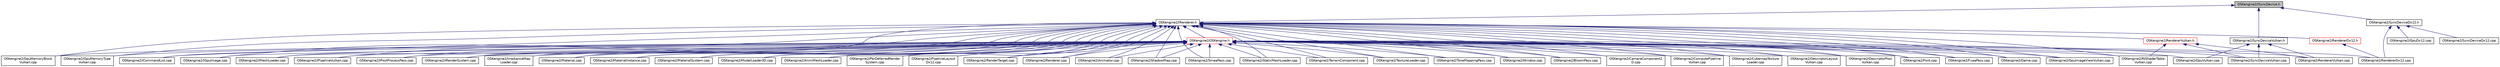 digraph "OSKengine2/ISyncDevice.h"
{
 // LATEX_PDF_SIZE
  edge [fontname="Helvetica",fontsize="10",labelfontname="Helvetica",labelfontsize="10"];
  node [fontname="Helvetica",fontsize="10",shape=record];
  Node1 [label="OSKengine2/ISyncDevice.h",height=0.2,width=0.4,color="black", fillcolor="grey75", style="filled", fontcolor="black",tooltip=" "];
  Node1 -> Node2 [dir="back",color="midnightblue",fontsize="10",style="solid"];
  Node2 [label="OSKengine2/IRenderer.h",height=0.2,width=0.4,color="black", fillcolor="white", style="filled",URL="$_i_renderer_8h.html",tooltip=" "];
  Node2 -> Node3 [dir="back",color="midnightblue",fontsize="10",style="solid"];
  Node3 [label="OSKengine2/AnimMeshLoader.cpp",height=0.2,width=0.4,color="black", fillcolor="white", style="filled",URL="$_anim_mesh_loader_8cpp.html",tooltip=" "];
  Node2 -> Node4 [dir="back",color="midnightblue",fontsize="10",style="solid"];
  Node4 [label="OSKengine2/Animator.cpp",height=0.2,width=0.4,color="black", fillcolor="white", style="filled",URL="$_animator_8cpp.html",tooltip=" "];
  Node2 -> Node5 [dir="back",color="midnightblue",fontsize="10",style="solid"];
  Node5 [label="OSKengine2/BloomPass.cpp",height=0.2,width=0.4,color="black", fillcolor="white", style="filled",URL="$_bloom_pass_8cpp.html",tooltip=" "];
  Node2 -> Node6 [dir="back",color="midnightblue",fontsize="10",style="solid"];
  Node6 [label="OSKengine2/CameraComponent2\lD.cpp",height=0.2,width=0.4,color="black", fillcolor="white", style="filled",URL="$_camera_component2_d_8cpp.html",tooltip=" "];
  Node2 -> Node7 [dir="back",color="midnightblue",fontsize="10",style="solid"];
  Node7 [label="OSKengine2/ComputePipeline\lVulkan.cpp",height=0.2,width=0.4,color="black", fillcolor="white", style="filled",URL="$_compute_pipeline_vulkan_8cpp.html",tooltip=" "];
  Node2 -> Node8 [dir="back",color="midnightblue",fontsize="10",style="solid"];
  Node8 [label="OSKengine2/CubemapTexture\lLoader.cpp",height=0.2,width=0.4,color="black", fillcolor="white", style="filled",URL="$_cubemap_texture_loader_8cpp.html",tooltip=" "];
  Node2 -> Node9 [dir="back",color="midnightblue",fontsize="10",style="solid"];
  Node9 [label="OSKengine2/DescriptorLayout\lVulkan.cpp",height=0.2,width=0.4,color="black", fillcolor="white", style="filled",URL="$_descriptor_layout_vulkan_8cpp.html",tooltip=" "];
  Node2 -> Node10 [dir="back",color="midnightblue",fontsize="10",style="solid"];
  Node10 [label="OSKengine2/DescriptorPool\lVulkan.cpp",height=0.2,width=0.4,color="black", fillcolor="white", style="filled",URL="$_descriptor_pool_vulkan_8cpp.html",tooltip=" "];
  Node2 -> Node11 [dir="back",color="midnightblue",fontsize="10",style="solid"];
  Node11 [label="OSKengine2/Font.cpp",height=0.2,width=0.4,color="black", fillcolor="white", style="filled",URL="$_font_8cpp.html",tooltip=" "];
  Node2 -> Node12 [dir="back",color="midnightblue",fontsize="10",style="solid"];
  Node12 [label="OSKengine2/FxaaPass.cpp",height=0.2,width=0.4,color="black", fillcolor="white", style="filled",URL="$_fxaa_pass_8cpp.html",tooltip=" "];
  Node2 -> Node13 [dir="back",color="midnightblue",fontsize="10",style="solid"];
  Node13 [label="OSKengine2/Game.cpp",height=0.2,width=0.4,color="black", fillcolor="white", style="filled",URL="$_game_8cpp.html",tooltip=" "];
  Node2 -> Node14 [dir="back",color="midnightblue",fontsize="10",style="solid"];
  Node14 [label="OSKengine2/GpuImageViewVulkan.cpp",height=0.2,width=0.4,color="black", fillcolor="white", style="filled",URL="$_gpu_image_view_vulkan_8cpp.html",tooltip=" "];
  Node2 -> Node15 [dir="back",color="midnightblue",fontsize="10",style="solid"];
  Node15 [label="OSKengine2/GpuMemoryBlock\lVulkan.cpp",height=0.2,width=0.4,color="black", fillcolor="white", style="filled",URL="$_gpu_memory_block_vulkan_8cpp.html",tooltip=" "];
  Node2 -> Node16 [dir="back",color="midnightblue",fontsize="10",style="solid"];
  Node16 [label="OSKengine2/GpuMemoryType\lVulkan.cpp",height=0.2,width=0.4,color="black", fillcolor="white", style="filled",URL="$_gpu_memory_type_vulkan_8cpp.html",tooltip=" "];
  Node2 -> Node17 [dir="back",color="midnightblue",fontsize="10",style="solid"];
  Node17 [label="OSKengine2/ICommandList.cpp",height=0.2,width=0.4,color="black", fillcolor="white", style="filled",URL="$_i_command_list_8cpp.html",tooltip=" "];
  Node2 -> Node18 [dir="back",color="midnightblue",fontsize="10",style="solid"];
  Node18 [label="OSKengine2/IGpuImage.cpp",height=0.2,width=0.4,color="black", fillcolor="white", style="filled",URL="$_i_gpu_image_8cpp.html",tooltip=" "];
  Node2 -> Node19 [dir="back",color="midnightblue",fontsize="10",style="solid"];
  Node19 [label="OSKengine2/IMeshLoader.cpp",height=0.2,width=0.4,color="black", fillcolor="white", style="filled",URL="$_i_mesh_loader_8cpp.html",tooltip=" "];
  Node2 -> Node20 [dir="back",color="midnightblue",fontsize="10",style="solid"];
  Node20 [label="OSKengine2/IPipelineVulkan.cpp",height=0.2,width=0.4,color="black", fillcolor="white", style="filled",URL="$_i_pipeline_vulkan_8cpp.html",tooltip=" "];
  Node2 -> Node21 [dir="back",color="midnightblue",fontsize="10",style="solid"];
  Node21 [label="OSKengine2/IPostProcessPass.cpp",height=0.2,width=0.4,color="black", fillcolor="white", style="filled",URL="$_i_post_process_pass_8cpp.html",tooltip=" "];
  Node2 -> Node22 [dir="back",color="midnightblue",fontsize="10",style="solid"];
  Node22 [label="OSKengine2/IRenderSystem.cpp",height=0.2,width=0.4,color="black", fillcolor="white", style="filled",URL="$_i_render_system_8cpp.html",tooltip=" "];
  Node2 -> Node23 [dir="back",color="midnightblue",fontsize="10",style="solid"];
  Node23 [label="OSKengine2/IrradianceMap\lLoader.cpp",height=0.2,width=0.4,color="black", fillcolor="white", style="filled",URL="$_irradiance_map_loader_8cpp.html",tooltip=" "];
  Node2 -> Node24 [dir="back",color="midnightblue",fontsize="10",style="solid"];
  Node24 [label="OSKengine2/Material.cpp",height=0.2,width=0.4,color="black", fillcolor="white", style="filled",URL="$_material_8cpp.html",tooltip=" "];
  Node2 -> Node25 [dir="back",color="midnightblue",fontsize="10",style="solid"];
  Node25 [label="OSKengine2/MaterialInstance.cpp",height=0.2,width=0.4,color="black", fillcolor="white", style="filled",URL="$_material_instance_8cpp.html",tooltip=" "];
  Node2 -> Node26 [dir="back",color="midnightblue",fontsize="10",style="solid"];
  Node26 [label="OSKengine2/MaterialSystem.cpp",height=0.2,width=0.4,color="black", fillcolor="white", style="filled",URL="$_material_system_8cpp.html",tooltip=" "];
  Node2 -> Node27 [dir="back",color="midnightblue",fontsize="10",style="solid"];
  Node27 [label="OSKengine2/ModelLoader3D.cpp",height=0.2,width=0.4,color="black", fillcolor="white", style="filled",URL="$_model_loader3_d_8cpp.html",tooltip=" "];
  Node2 -> Node28 [dir="back",color="midnightblue",fontsize="10",style="solid"];
  Node28 [label="OSKengine2/OSKengine.h",height=0.2,width=0.4,color="red", fillcolor="white", style="filled",URL="$_o_s_kengine_8h.html",tooltip=" "];
  Node28 -> Node3 [dir="back",color="midnightblue",fontsize="10",style="solid"];
  Node28 -> Node4 [dir="back",color="midnightblue",fontsize="10",style="solid"];
  Node28 -> Node5 [dir="back",color="midnightblue",fontsize="10",style="solid"];
  Node28 -> Node6 [dir="back",color="midnightblue",fontsize="10",style="solid"];
  Node28 -> Node7 [dir="back",color="midnightblue",fontsize="10",style="solid"];
  Node28 -> Node8 [dir="back",color="midnightblue",fontsize="10",style="solid"];
  Node28 -> Node9 [dir="back",color="midnightblue",fontsize="10",style="solid"];
  Node28 -> Node10 [dir="back",color="midnightblue",fontsize="10",style="solid"];
  Node28 -> Node11 [dir="back",color="midnightblue",fontsize="10",style="solid"];
  Node28 -> Node12 [dir="back",color="midnightblue",fontsize="10",style="solid"];
  Node28 -> Node13 [dir="back",color="midnightblue",fontsize="10",style="solid"];
  Node28 -> Node14 [dir="back",color="midnightblue",fontsize="10",style="solid"];
  Node28 -> Node15 [dir="back",color="midnightblue",fontsize="10",style="solid"];
  Node28 -> Node16 [dir="back",color="midnightblue",fontsize="10",style="solid"];
  Node28 -> Node51 [dir="back",color="midnightblue",fontsize="10",style="solid"];
  Node51 [label="OSKengine2/GpuVulkan.cpp",height=0.2,width=0.4,color="black", fillcolor="white", style="filled",URL="$_gpu_vulkan_8cpp.html",tooltip=" "];
  Node28 -> Node17 [dir="back",color="midnightblue",fontsize="10",style="solid"];
  Node28 -> Node18 [dir="back",color="midnightblue",fontsize="10",style="solid"];
  Node28 -> Node19 [dir="back",color="midnightblue",fontsize="10",style="solid"];
  Node28 -> Node20 [dir="back",color="midnightblue",fontsize="10",style="solid"];
  Node28 -> Node21 [dir="back",color="midnightblue",fontsize="10",style="solid"];
  Node28 -> Node22 [dir="back",color="midnightblue",fontsize="10",style="solid"];
  Node28 -> Node23 [dir="back",color="midnightblue",fontsize="10",style="solid"];
  Node28 -> Node24 [dir="back",color="midnightblue",fontsize="10",style="solid"];
  Node28 -> Node25 [dir="back",color="midnightblue",fontsize="10",style="solid"];
  Node28 -> Node26 [dir="back",color="midnightblue",fontsize="10",style="solid"];
  Node28 -> Node27 [dir="back",color="midnightblue",fontsize="10",style="solid"];
  Node28 -> Node38 [dir="back",color="midnightblue",fontsize="10",style="solid"];
  Node38 [label="OSKengine2/PbrDeferredRender\lSystem.cpp",height=0.2,width=0.4,color="black", fillcolor="white", style="filled",URL="$_pbr_deferred_render_system_8cpp.html",tooltip=" "];
  Node28 -> Node57 [dir="back",color="midnightblue",fontsize="10",style="solid"];
  Node57 [label="OSKengine2/PipelineLayout\lDx12.cpp",height=0.2,width=0.4,color="black", fillcolor="white", style="filled",URL="$_pipeline_layout_dx12_8cpp.html",tooltip=" "];
  Node28 -> Node60 [dir="back",color="midnightblue",fontsize="10",style="solid"];
  Node60 [label="OSKengine2/RenderTarget.cpp",height=0.2,width=0.4,color="black", fillcolor="white", style="filled",URL="$_render_target_8cpp.html",tooltip=" "];
  Node28 -> Node41 [dir="back",color="midnightblue",fontsize="10",style="solid"];
  Node41 [label="OSKengine2/Renderer.cpp",height=0.2,width=0.4,color="black", fillcolor="white", style="filled",URL="$_renderer_8cpp.html",tooltip=" "];
  Node28 -> Node61 [dir="back",color="midnightblue",fontsize="10",style="solid"];
  Node61 [label="OSKengine2/RendererDx12.cpp",height=0.2,width=0.4,color="black", fillcolor="white", style="filled",URL="$_renderer_dx12_8cpp.html",tooltip=" "];
  Node28 -> Node42 [dir="back",color="midnightblue",fontsize="10",style="solid"];
  Node42 [label="OSKengine2/RendererVulkan.cpp",height=0.2,width=0.4,color="black", fillcolor="white", style="filled",URL="$_renderer_vulkan_8cpp.html",tooltip=" "];
  Node28 -> Node62 [dir="back",color="midnightblue",fontsize="10",style="solid"];
  Node62 [label="OSKengine2/RtShaderTable\lVulkan.cpp",height=0.2,width=0.4,color="black", fillcolor="white", style="filled",URL="$_rt_shader_table_vulkan_8cpp.html",tooltip=" "];
  Node28 -> Node63 [dir="back",color="midnightblue",fontsize="10",style="solid"];
  Node63 [label="OSKengine2/ShadowMap.cpp",height=0.2,width=0.4,color="black", fillcolor="white", style="filled",URL="$_shadow_map_8cpp.html",tooltip=" "];
  Node28 -> Node65 [dir="back",color="midnightblue",fontsize="10",style="solid"];
  Node65 [label="OSKengine2/SmaaPass.cpp",height=0.2,width=0.4,color="black", fillcolor="white", style="filled",URL="$_smaa_pass_8cpp.html",tooltip=" "];
  Node28 -> Node66 [dir="back",color="midnightblue",fontsize="10",style="solid"];
  Node66 [label="OSKengine2/StaticMeshLoader.cpp",height=0.2,width=0.4,color="black", fillcolor="white", style="filled",URL="$_static_mesh_loader_8cpp.html",tooltip=" "];
  Node28 -> Node69 [dir="back",color="midnightblue",fontsize="10",style="solid"];
  Node69 [label="OSKengine2/SyncDeviceVulkan.cpp",height=0.2,width=0.4,color="black", fillcolor="white", style="filled",URL="$_sync_device_vulkan_8cpp.html",tooltip=" "];
  Node28 -> Node70 [dir="back",color="midnightblue",fontsize="10",style="solid"];
  Node70 [label="OSKengine2/TerrainComponent.cpp",height=0.2,width=0.4,color="black", fillcolor="white", style="filled",URL="$_terrain_component_8cpp.html",tooltip=" "];
  Node28 -> Node72 [dir="back",color="midnightblue",fontsize="10",style="solid"];
  Node72 [label="OSKengine2/TextureLoader.cpp",height=0.2,width=0.4,color="black", fillcolor="white", style="filled",URL="$_texture_loader_8cpp.html",tooltip=" "];
  Node28 -> Node73 [dir="back",color="midnightblue",fontsize="10",style="solid"];
  Node73 [label="OSKengine2/ToneMappingPass.cpp",height=0.2,width=0.4,color="black", fillcolor="white", style="filled",URL="$_tone_mapping_pass_8cpp.html",tooltip=" "];
  Node28 -> Node75 [dir="back",color="midnightblue",fontsize="10",style="solid"];
  Node75 [label="OSKengine2/Window.cpp",height=0.2,width=0.4,color="black", fillcolor="white", style="filled",URL="$_window_8cpp.html",tooltip=" "];
  Node2 -> Node38 [dir="back",color="midnightblue",fontsize="10",style="solid"];
  Node2 -> Node57 [dir="back",color="midnightblue",fontsize="10",style="solid"];
  Node2 -> Node60 [dir="back",color="midnightblue",fontsize="10",style="solid"];
  Node2 -> Node41 [dir="back",color="midnightblue",fontsize="10",style="solid"];
  Node2 -> Node76 [dir="back",color="midnightblue",fontsize="10",style="solid"];
  Node76 [label="OSKengine2/RendererDx12.h",height=0.2,width=0.4,color="red", fillcolor="white", style="filled",URL="$_renderer_dx12_8h.html",tooltip=" "];
  Node76 -> Node61 [dir="back",color="midnightblue",fontsize="10",style="solid"];
  Node2 -> Node77 [dir="back",color="midnightblue",fontsize="10",style="solid"];
  Node77 [label="OSKengine2/RendererVulkan.h",height=0.2,width=0.4,color="red", fillcolor="white", style="filled",URL="$_renderer_vulkan_8h.html",tooltip=" "];
  Node77 -> Node42 [dir="back",color="midnightblue",fontsize="10",style="solid"];
  Node77 -> Node62 [dir="back",color="midnightblue",fontsize="10",style="solid"];
  Node77 -> Node69 [dir="back",color="midnightblue",fontsize="10",style="solid"];
  Node2 -> Node62 [dir="back",color="midnightblue",fontsize="10",style="solid"];
  Node2 -> Node63 [dir="back",color="midnightblue",fontsize="10",style="solid"];
  Node2 -> Node65 [dir="back",color="midnightblue",fontsize="10",style="solid"];
  Node2 -> Node66 [dir="back",color="midnightblue",fontsize="10",style="solid"];
  Node2 -> Node70 [dir="back",color="midnightblue",fontsize="10",style="solid"];
  Node2 -> Node72 [dir="back",color="midnightblue",fontsize="10",style="solid"];
  Node2 -> Node73 [dir="back",color="midnightblue",fontsize="10",style="solid"];
  Node2 -> Node75 [dir="back",color="midnightblue",fontsize="10",style="solid"];
  Node1 -> Node79 [dir="back",color="midnightblue",fontsize="10",style="solid"];
  Node79 [label="OSKengine2/SyncDeviceDx12.h",height=0.2,width=0.4,color="black", fillcolor="white", style="filled",URL="$_sync_device_dx12_8h.html",tooltip=" "];
  Node79 -> Node80 [dir="back",color="midnightblue",fontsize="10",style="solid"];
  Node80 [label="OSKengine2/GpuDx12.cpp",height=0.2,width=0.4,color="black", fillcolor="white", style="filled",URL="$_gpu_dx12_8cpp.html",tooltip=" "];
  Node79 -> Node61 [dir="back",color="midnightblue",fontsize="10",style="solid"];
  Node79 -> Node81 [dir="back",color="midnightblue",fontsize="10",style="solid"];
  Node81 [label="OSKengine2/SyncDeviceDx12.cpp",height=0.2,width=0.4,color="black", fillcolor="white", style="filled",URL="$_sync_device_dx12_8cpp.html",tooltip=" "];
  Node1 -> Node82 [dir="back",color="midnightblue",fontsize="10",style="solid"];
  Node82 [label="OSKengine2/SyncDeviceVulkan.h",height=0.2,width=0.4,color="black", fillcolor="white", style="filled",URL="$_sync_device_vulkan_8h.html",tooltip=" "];
  Node82 -> Node51 [dir="back",color="midnightblue",fontsize="10",style="solid"];
  Node82 -> Node42 [dir="back",color="midnightblue",fontsize="10",style="solid"];
  Node82 -> Node69 [dir="back",color="midnightblue",fontsize="10",style="solid"];
}
